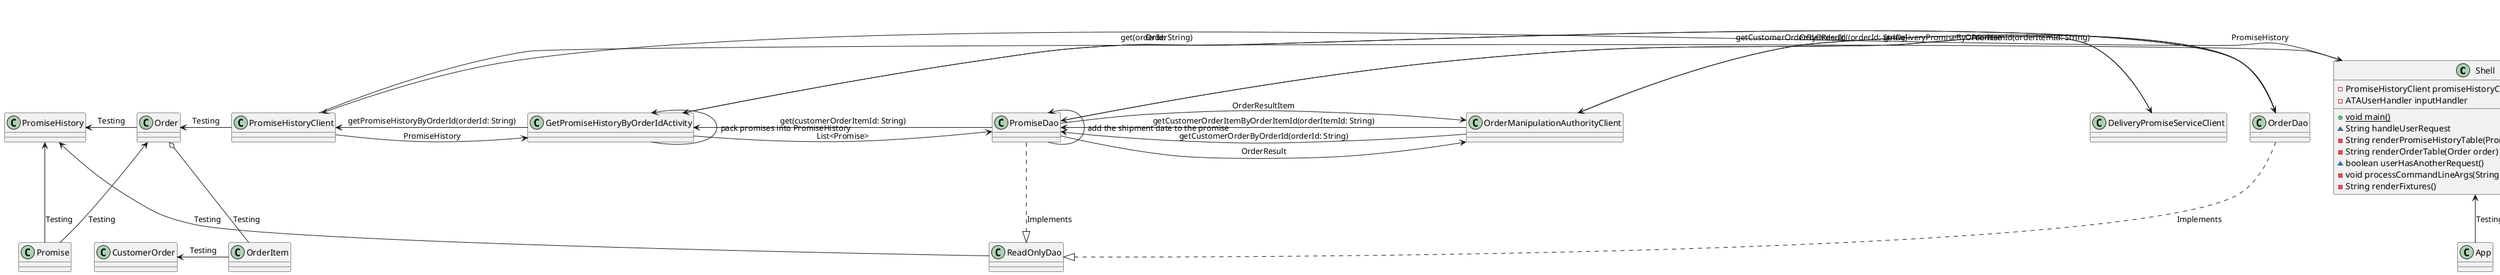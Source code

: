 @startuml
'https://plantuml.com/class-diagram

class Shell {
    -{field} PromiseHistoryClient promiseHistoryClient
    -{field} ATAUserHandler inputHandler
    +{method}{static}void main()
    ~{method} String handleUserRequest
    -{method}String renderPromiseHistoryTable(PromiseHistory promiseHistory)
    -{method}String renderOrderTable(Order order)
    ~{method}boolean userHasAnotherRequest()
    -{method}void processCommandLineArgs(String[] args)
    -{method}String renderFixtures()

    }
Shell <- PromiseHistoryClient
PromiseHistoryClient <- GetPromiseHistoryByOrderIdActivity: getPromiseHistoryByOrderId(orderId: String)
GetPromiseHistoryByOrderIdActivity <- OrderDao: get(orderId: String)
GetPromiseHistoryByOrderIdActivity <- PromiseDao: get(customerOrderItemId: String)
PromiseDao <- OrderManipulationAuthorityClient: getCustomerOrderItemByOrderItemId(orderItemId: String)
PromiseDao <- OrderManipulationAuthorityClient: getCustomerOrderByOrderId(orderId: String)
PromiseDao <- DeliveryPromiseServiceClient: getDeliveryPromiseByOrderItemId(orderItemId: String)
OrderDao <- OrderManipulationAuthorityClient: getCustomerOrderByOrderId((orderId: String)
DeliveryPromiseServiceClient <-- PromiseDao: Promise
PromiseDao <-- PromiseDao: add the shipment date to the promise
OrderManipulationAuthorityClient <-- PromiseDao: OrderResult
OrderManipulationAuthorityClient <-- PromiseDao: OrderResultItem
OrderManipulationAuthorityClient <-- OrderDao: OrderResult
PromiseDao <- GetPromiseHistoryByOrderIdActivity: List<Promise>
OrderDao <-- GetPromiseHistoryByOrderIdActivity: Order
GetPromiseHistoryByOrderIdActivity <-- GetPromiseHistoryByOrderIdActivity: pack promises into PromiseHistory
GetPromiseHistoryByOrderIdActivity <-- PromiseHistoryClient: PromiseHistory
PromiseHistoryClient <-- Shell: PromiseHistory



CustomerOrder <- OrderItem : Testing
PromiseHistory <- Order: Testing
Shell <-- App: Testing
PromiseHistory <- ReadOnlyDao: Testing
PromiseHistory <-- Promise: Testing
OrderDao ..|> ReadOnlyDao: Implements
Order o-- OrderItem: Testing
Order <- Promise: Testing
Order <- PromiseHistoryClient : Testing
PromiseDao ..|> ReadOnlyDao: Implements



@enduml